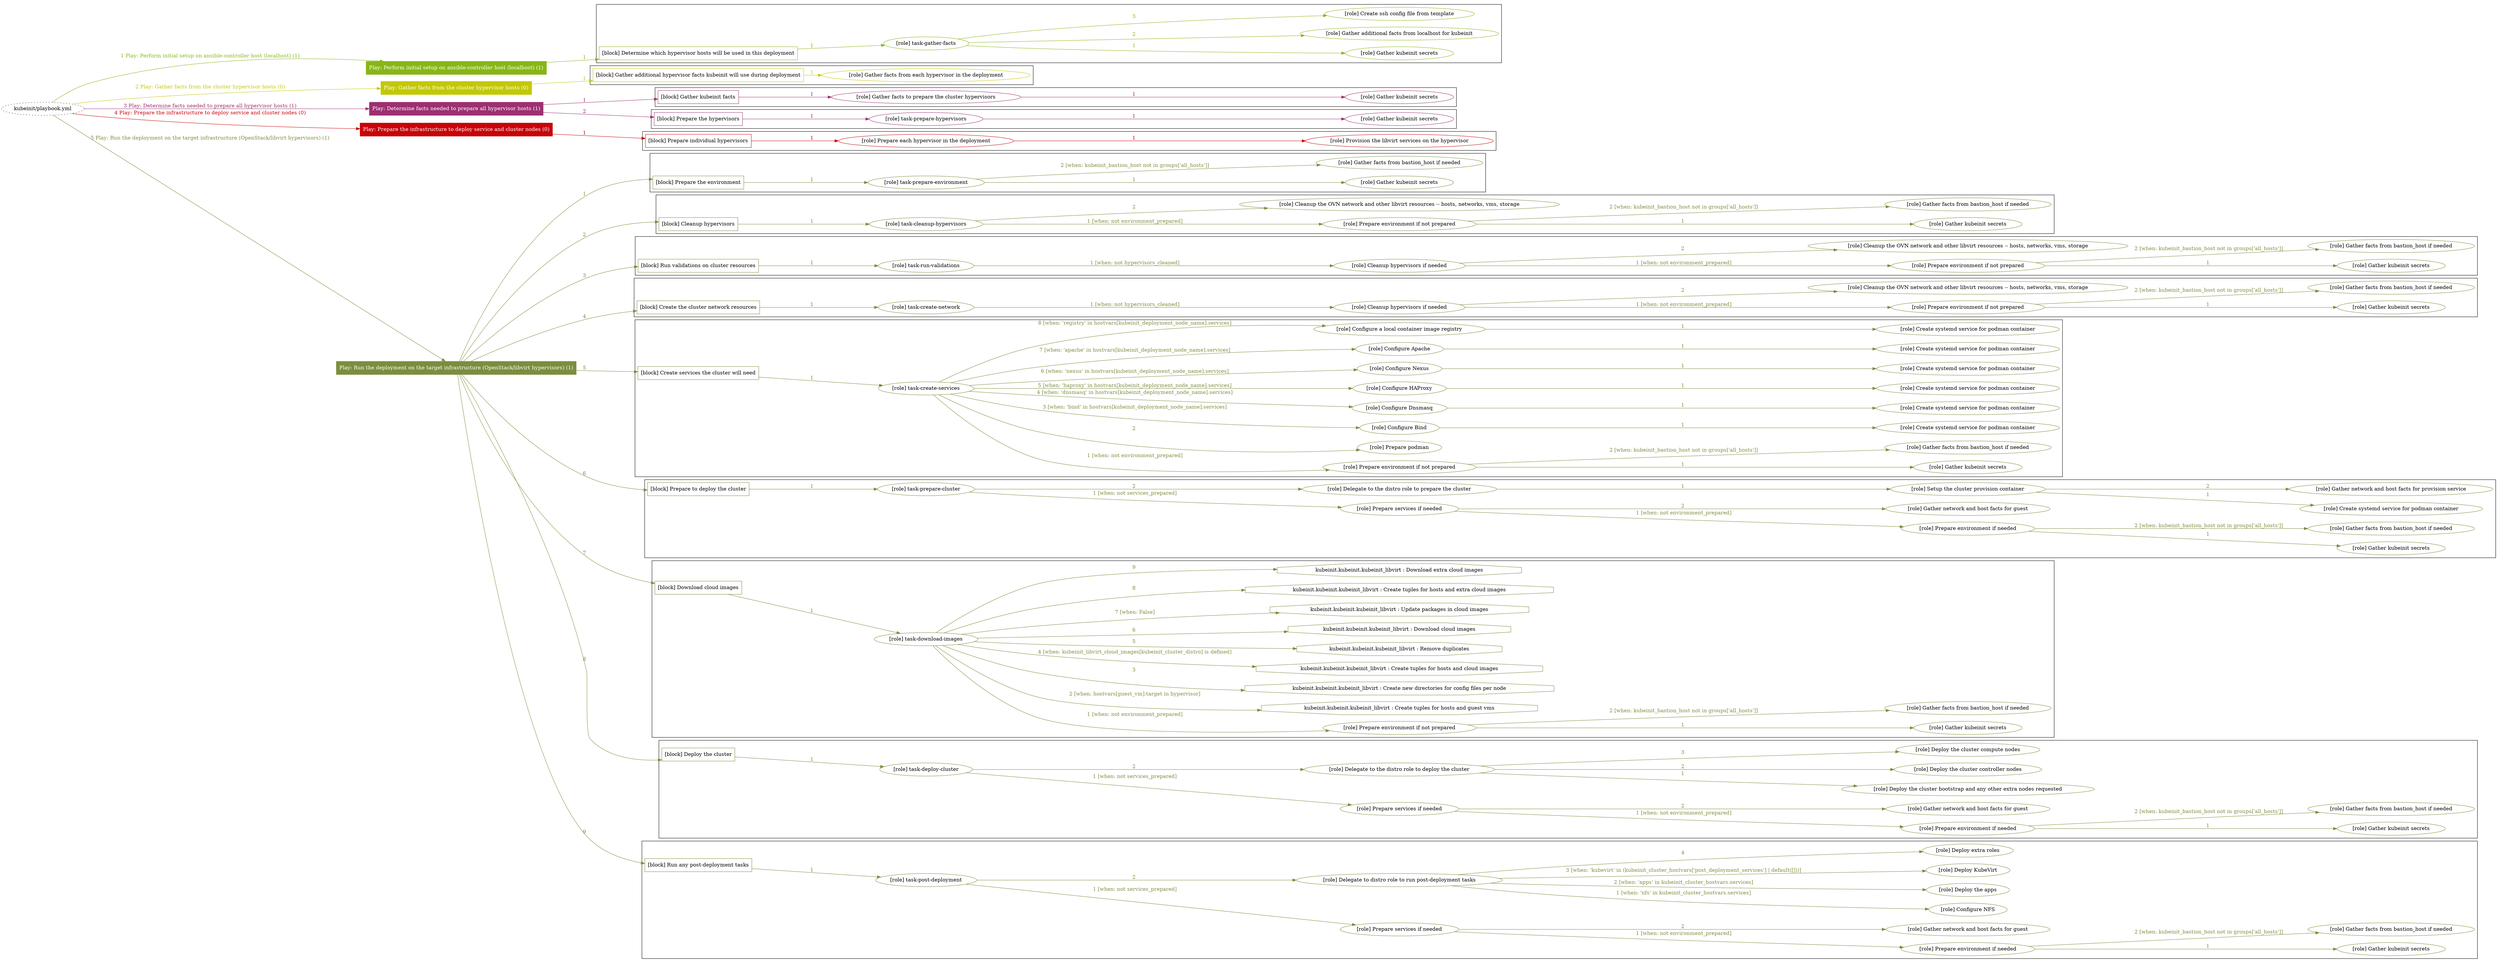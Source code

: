 digraph {
	graph [concentrate=true ordering=in rankdir=LR ratio=fill]
	edge [esep=5 sep=10]
	"kubeinit/playbook.yml" [URL="/home/runner/work/kubeinit/kubeinit/kubeinit/playbook.yml" id=playbook_1c810c2d style=dotted]
	"kubeinit/playbook.yml" -> play_ca65d0c4 [label="1 Play: Perform initial setup on ansible-controller host (localhost) (1)" color="#88b616" fontcolor="#88b616" id=edge_play_ca65d0c4 labeltooltip="1 Play: Perform initial setup on ansible-controller host (localhost) (1)" tooltip="1 Play: Perform initial setup on ansible-controller host (localhost) (1)"]
	subgraph "Play: Perform initial setup on ansible-controller host (localhost) (1)" {
		play_ca65d0c4 [label="Play: Perform initial setup on ansible-controller host (localhost) (1)" URL="/home/runner/work/kubeinit/kubeinit/kubeinit/playbook.yml" color="#88b616" fontcolor="#ffffff" id=play_ca65d0c4 shape=box style=filled tooltip=localhost]
		play_ca65d0c4 -> block_29de5dca [label=1 color="#88b616" fontcolor="#88b616" id=edge_block_29de5dca labeltooltip=1 tooltip=1]
		subgraph cluster_block_29de5dca {
			block_29de5dca [label="[block] Determine which hypervisor hosts will be used in this deployment" URL="/home/runner/work/kubeinit/kubeinit/kubeinit/playbook.yml" color="#88b616" id=block_29de5dca labeltooltip="Determine which hypervisor hosts will be used in this deployment" shape=box tooltip="Determine which hypervisor hosts will be used in this deployment"]
			block_29de5dca -> role_10632502 [label="1 " color="#88b616" fontcolor="#88b616" id=edge_role_10632502 labeltooltip="1 " tooltip="1 "]
			subgraph "task-gather-facts" {
				role_10632502 [label="[role] task-gather-facts" URL="/home/runner/work/kubeinit/kubeinit/kubeinit/playbook.yml" color="#88b616" id=role_10632502 tooltip="task-gather-facts"]
				role_10632502 -> role_bea4b426 [label="1 " color="#88b616" fontcolor="#88b616" id=edge_role_bea4b426 labeltooltip="1 " tooltip="1 "]
				subgraph "Gather kubeinit secrets" {
					role_bea4b426 [label="[role] Gather kubeinit secrets" URL="/home/runner/.ansible/collections/ansible_collections/kubeinit/kubeinit/roles/kubeinit_prepare/tasks/build_hypervisors_group.yml" color="#88b616" id=role_bea4b426 tooltip="Gather kubeinit secrets"]
				}
				role_10632502 -> role_cb8b25a5 [label="2 " color="#88b616" fontcolor="#88b616" id=edge_role_cb8b25a5 labeltooltip="2 " tooltip="2 "]
				subgraph "Gather additional facts from localhost for kubeinit" {
					role_cb8b25a5 [label="[role] Gather additional facts from localhost for kubeinit" URL="/home/runner/.ansible/collections/ansible_collections/kubeinit/kubeinit/roles/kubeinit_prepare/tasks/build_hypervisors_group.yml" color="#88b616" id=role_cb8b25a5 tooltip="Gather additional facts from localhost for kubeinit"]
				}
				role_10632502 -> role_b89792e7 [label="3 " color="#88b616" fontcolor="#88b616" id=edge_role_b89792e7 labeltooltip="3 " tooltip="3 "]
				subgraph "Create ssh config file from template" {
					role_b89792e7 [label="[role] Create ssh config file from template" URL="/home/runner/.ansible/collections/ansible_collections/kubeinit/kubeinit/roles/kubeinit_prepare/tasks/build_hypervisors_group.yml" color="#88b616" id=role_b89792e7 tooltip="Create ssh config file from template"]
				}
			}
		}
	}
	"kubeinit/playbook.yml" -> play_0c9aed8c [label="2 Play: Gather facts from the cluster hypervisor hosts (0)" color="#c3c804" fontcolor="#c3c804" id=edge_play_0c9aed8c labeltooltip="2 Play: Gather facts from the cluster hypervisor hosts (0)" tooltip="2 Play: Gather facts from the cluster hypervisor hosts (0)"]
	subgraph "Play: Gather facts from the cluster hypervisor hosts (0)" {
		play_0c9aed8c [label="Play: Gather facts from the cluster hypervisor hosts (0)" URL="/home/runner/work/kubeinit/kubeinit/kubeinit/playbook.yml" color="#c3c804" fontcolor="#ffffff" id=play_0c9aed8c shape=box style=filled tooltip="Play: Gather facts from the cluster hypervisor hosts (0)"]
		play_0c9aed8c -> block_7784f5a1 [label=1 color="#c3c804" fontcolor="#c3c804" id=edge_block_7784f5a1 labeltooltip=1 tooltip=1]
		subgraph cluster_block_7784f5a1 {
			block_7784f5a1 [label="[block] Gather additional hypervisor facts kubeinit will use during deployment" URL="/home/runner/work/kubeinit/kubeinit/kubeinit/playbook.yml" color="#c3c804" id=block_7784f5a1 labeltooltip="Gather additional hypervisor facts kubeinit will use during deployment" shape=box tooltip="Gather additional hypervisor facts kubeinit will use during deployment"]
			block_7784f5a1 -> role_91f370c2 [label="1 " color="#c3c804" fontcolor="#c3c804" id=edge_role_91f370c2 labeltooltip="1 " tooltip="1 "]
			subgraph "Gather facts from each hypervisor in the deployment" {
				role_91f370c2 [label="[role] Gather facts from each hypervisor in the deployment" URL="/home/runner/work/kubeinit/kubeinit/kubeinit/playbook.yml" color="#c3c804" id=role_91f370c2 tooltip="Gather facts from each hypervisor in the deployment"]
			}
		}
	}
	"kubeinit/playbook.yml" -> play_c15187ad [label="3 Play: Determine facts needed to prepare all hypervisor hosts (1)" color="#9d2f72" fontcolor="#9d2f72" id=edge_play_c15187ad labeltooltip="3 Play: Determine facts needed to prepare all hypervisor hosts (1)" tooltip="3 Play: Determine facts needed to prepare all hypervisor hosts (1)"]
	subgraph "Play: Determine facts needed to prepare all hypervisor hosts (1)" {
		play_c15187ad [label="Play: Determine facts needed to prepare all hypervisor hosts (1)" URL="/home/runner/work/kubeinit/kubeinit/kubeinit/playbook.yml" color="#9d2f72" fontcolor="#ffffff" id=play_c15187ad shape=box style=filled tooltip=localhost]
		play_c15187ad -> block_bf0ea827 [label=1 color="#9d2f72" fontcolor="#9d2f72" id=edge_block_bf0ea827 labeltooltip=1 tooltip=1]
		subgraph cluster_block_bf0ea827 {
			block_bf0ea827 [label="[block] Gather kubeinit facts" URL="/home/runner/work/kubeinit/kubeinit/kubeinit/playbook.yml" color="#9d2f72" id=block_bf0ea827 labeltooltip="Gather kubeinit facts" shape=box tooltip="Gather kubeinit facts"]
			block_bf0ea827 -> role_622657e5 [label="1 " color="#9d2f72" fontcolor="#9d2f72" id=edge_role_622657e5 labeltooltip="1 " tooltip="1 "]
			subgraph "Gather facts to prepare the cluster hypervisors" {
				role_622657e5 [label="[role] Gather facts to prepare the cluster hypervisors" URL="/home/runner/work/kubeinit/kubeinit/kubeinit/playbook.yml" color="#9d2f72" id=role_622657e5 tooltip="Gather facts to prepare the cluster hypervisors"]
				role_622657e5 -> role_76d89123 [label="1 " color="#9d2f72" fontcolor="#9d2f72" id=edge_role_76d89123 labeltooltip="1 " tooltip="1 "]
				subgraph "Gather kubeinit secrets" {
					role_76d89123 [label="[role] Gather kubeinit secrets" URL="/home/runner/.ansible/collections/ansible_collections/kubeinit/kubeinit/roles/kubeinit_prepare/tasks/gather_kubeinit_facts.yml" color="#9d2f72" id=role_76d89123 tooltip="Gather kubeinit secrets"]
				}
			}
		}
		play_c15187ad -> block_13177853 [label=2 color="#9d2f72" fontcolor="#9d2f72" id=edge_block_13177853 labeltooltip=2 tooltip=2]
		subgraph cluster_block_13177853 {
			block_13177853 [label="[block] Prepare the hypervisors" URL="/home/runner/work/kubeinit/kubeinit/kubeinit/playbook.yml" color="#9d2f72" id=block_13177853 labeltooltip="Prepare the hypervisors" shape=box tooltip="Prepare the hypervisors"]
			block_13177853 -> role_528c77e1 [label="1 " color="#9d2f72" fontcolor="#9d2f72" id=edge_role_528c77e1 labeltooltip="1 " tooltip="1 "]
			subgraph "task-prepare-hypervisors" {
				role_528c77e1 [label="[role] task-prepare-hypervisors" URL="/home/runner/work/kubeinit/kubeinit/kubeinit/playbook.yml" color="#9d2f72" id=role_528c77e1 tooltip="task-prepare-hypervisors"]
				role_528c77e1 -> role_20cd81d7 [label="1 " color="#9d2f72" fontcolor="#9d2f72" id=edge_role_20cd81d7 labeltooltip="1 " tooltip="1 "]
				subgraph "Gather kubeinit secrets" {
					role_20cd81d7 [label="[role] Gather kubeinit secrets" URL="/home/runner/.ansible/collections/ansible_collections/kubeinit/kubeinit/roles/kubeinit_prepare/tasks/gather_kubeinit_facts.yml" color="#9d2f72" id=role_20cd81d7 tooltip="Gather kubeinit secrets"]
				}
			}
		}
	}
	"kubeinit/playbook.yml" -> play_a7872cbe [label="4 Play: Prepare the infrastructure to deploy service and cluster nodes (0)" color="#c80408" fontcolor="#c80408" id=edge_play_a7872cbe labeltooltip="4 Play: Prepare the infrastructure to deploy service and cluster nodes (0)" tooltip="4 Play: Prepare the infrastructure to deploy service and cluster nodes (0)"]
	subgraph "Play: Prepare the infrastructure to deploy service and cluster nodes (0)" {
		play_a7872cbe [label="Play: Prepare the infrastructure to deploy service and cluster nodes (0)" URL="/home/runner/work/kubeinit/kubeinit/kubeinit/playbook.yml" color="#c80408" fontcolor="#ffffff" id=play_a7872cbe shape=box style=filled tooltip="Play: Prepare the infrastructure to deploy service and cluster nodes (0)"]
		play_a7872cbe -> block_5719ef8d [label=1 color="#c80408" fontcolor="#c80408" id=edge_block_5719ef8d labeltooltip=1 tooltip=1]
		subgraph cluster_block_5719ef8d {
			block_5719ef8d [label="[block] Prepare individual hypervisors" URL="/home/runner/work/kubeinit/kubeinit/kubeinit/playbook.yml" color="#c80408" id=block_5719ef8d labeltooltip="Prepare individual hypervisors" shape=box tooltip="Prepare individual hypervisors"]
			block_5719ef8d -> role_0126a87a [label="1 " color="#c80408" fontcolor="#c80408" id=edge_role_0126a87a labeltooltip="1 " tooltip="1 "]
			subgraph "Prepare each hypervisor in the deployment" {
				role_0126a87a [label="[role] Prepare each hypervisor in the deployment" URL="/home/runner/work/kubeinit/kubeinit/kubeinit/playbook.yml" color="#c80408" id=role_0126a87a tooltip="Prepare each hypervisor in the deployment"]
				role_0126a87a -> role_81b4c269 [label="1 " color="#c80408" fontcolor="#c80408" id=edge_role_81b4c269 labeltooltip="1 " tooltip="1 "]
				subgraph "Provision the libvirt services on the hypervisor" {
					role_81b4c269 [label="[role] Provision the libvirt services on the hypervisor" URL="/home/runner/.ansible/collections/ansible_collections/kubeinit/kubeinit/roles/kubeinit_prepare/tasks/prepare_hypervisor.yml" color="#c80408" id=role_81b4c269 tooltip="Provision the libvirt services on the hypervisor"]
				}
			}
		}
	}
	"kubeinit/playbook.yml" -> play_1ed14cba [label="5 Play: Run the deployment on the target infrastructure (OpenStack/libvirt hypervisors) (1)" color="#7b8e3e" fontcolor="#7b8e3e" id=edge_play_1ed14cba labeltooltip="5 Play: Run the deployment on the target infrastructure (OpenStack/libvirt hypervisors) (1)" tooltip="5 Play: Run the deployment on the target infrastructure (OpenStack/libvirt hypervisors) (1)"]
	subgraph "Play: Run the deployment on the target infrastructure (OpenStack/libvirt hypervisors) (1)" {
		play_1ed14cba [label="Play: Run the deployment on the target infrastructure (OpenStack/libvirt hypervisors) (1)" URL="/home/runner/work/kubeinit/kubeinit/kubeinit/playbook.yml" color="#7b8e3e" fontcolor="#ffffff" id=play_1ed14cba shape=box style=filled tooltip=localhost]
		play_1ed14cba -> block_fcebad50 [label=1 color="#7b8e3e" fontcolor="#7b8e3e" id=edge_block_fcebad50 labeltooltip=1 tooltip=1]
		subgraph cluster_block_fcebad50 {
			block_fcebad50 [label="[block] Prepare the environment" URL="/home/runner/work/kubeinit/kubeinit/kubeinit/playbook.yml" color="#7b8e3e" id=block_fcebad50 labeltooltip="Prepare the environment" shape=box tooltip="Prepare the environment"]
			block_fcebad50 -> role_e5109894 [label="1 " color="#7b8e3e" fontcolor="#7b8e3e" id=edge_role_e5109894 labeltooltip="1 " tooltip="1 "]
			subgraph "task-prepare-environment" {
				role_e5109894 [label="[role] task-prepare-environment" URL="/home/runner/work/kubeinit/kubeinit/kubeinit/playbook.yml" color="#7b8e3e" id=role_e5109894 tooltip="task-prepare-environment"]
				role_e5109894 -> role_4c409e69 [label="1 " color="#7b8e3e" fontcolor="#7b8e3e" id=edge_role_4c409e69 labeltooltip="1 " tooltip="1 "]
				subgraph "Gather kubeinit secrets" {
					role_4c409e69 [label="[role] Gather kubeinit secrets" URL="/home/runner/.ansible/collections/ansible_collections/kubeinit/kubeinit/roles/kubeinit_prepare/tasks/gather_kubeinit_facts.yml" color="#7b8e3e" id=role_4c409e69 tooltip="Gather kubeinit secrets"]
				}
				role_e5109894 -> role_43954d0d [label="2 [when: kubeinit_bastion_host not in groups['all_hosts']]" color="#7b8e3e" fontcolor="#7b8e3e" id=edge_role_43954d0d labeltooltip="2 [when: kubeinit_bastion_host not in groups['all_hosts']]" tooltip="2 [when: kubeinit_bastion_host not in groups['all_hosts']]"]
				subgraph "Gather facts from bastion_host if needed" {
					role_43954d0d [label="[role] Gather facts from bastion_host if needed" URL="/home/runner/.ansible/collections/ansible_collections/kubeinit/kubeinit/roles/kubeinit_prepare/tasks/main.yml" color="#7b8e3e" id=role_43954d0d tooltip="Gather facts from bastion_host if needed"]
				}
			}
		}
		play_1ed14cba -> block_42d37a3c [label=2 color="#7b8e3e" fontcolor="#7b8e3e" id=edge_block_42d37a3c labeltooltip=2 tooltip=2]
		subgraph cluster_block_42d37a3c {
			block_42d37a3c [label="[block] Cleanup hypervisors" URL="/home/runner/work/kubeinit/kubeinit/kubeinit/playbook.yml" color="#7b8e3e" id=block_42d37a3c labeltooltip="Cleanup hypervisors" shape=box tooltip="Cleanup hypervisors"]
			block_42d37a3c -> role_edb3df5e [label="1 " color="#7b8e3e" fontcolor="#7b8e3e" id=edge_role_edb3df5e labeltooltip="1 " tooltip="1 "]
			subgraph "task-cleanup-hypervisors" {
				role_edb3df5e [label="[role] task-cleanup-hypervisors" URL="/home/runner/work/kubeinit/kubeinit/kubeinit/playbook.yml" color="#7b8e3e" id=role_edb3df5e tooltip="task-cleanup-hypervisors"]
				role_edb3df5e -> role_23c9b9b7 [label="1 [when: not environment_prepared]" color="#7b8e3e" fontcolor="#7b8e3e" id=edge_role_23c9b9b7 labeltooltip="1 [when: not environment_prepared]" tooltip="1 [when: not environment_prepared]"]
				subgraph "Prepare environment if not prepared" {
					role_23c9b9b7 [label="[role] Prepare environment if not prepared" URL="/home/runner/.ansible/collections/ansible_collections/kubeinit/kubeinit/roles/kubeinit_libvirt/tasks/cleanup_hypervisors.yml" color="#7b8e3e" id=role_23c9b9b7 tooltip="Prepare environment if not prepared"]
					role_23c9b9b7 -> role_1e7c9917 [label="1 " color="#7b8e3e" fontcolor="#7b8e3e" id=edge_role_1e7c9917 labeltooltip="1 " tooltip="1 "]
					subgraph "Gather kubeinit secrets" {
						role_1e7c9917 [label="[role] Gather kubeinit secrets" URL="/home/runner/.ansible/collections/ansible_collections/kubeinit/kubeinit/roles/kubeinit_prepare/tasks/gather_kubeinit_facts.yml" color="#7b8e3e" id=role_1e7c9917 tooltip="Gather kubeinit secrets"]
					}
					role_23c9b9b7 -> role_ebe3644d [label="2 [when: kubeinit_bastion_host not in groups['all_hosts']]" color="#7b8e3e" fontcolor="#7b8e3e" id=edge_role_ebe3644d labeltooltip="2 [when: kubeinit_bastion_host not in groups['all_hosts']]" tooltip="2 [when: kubeinit_bastion_host not in groups['all_hosts']]"]
					subgraph "Gather facts from bastion_host if needed" {
						role_ebe3644d [label="[role] Gather facts from bastion_host if needed" URL="/home/runner/.ansible/collections/ansible_collections/kubeinit/kubeinit/roles/kubeinit_prepare/tasks/main.yml" color="#7b8e3e" id=role_ebe3644d tooltip="Gather facts from bastion_host if needed"]
					}
				}
				role_edb3df5e -> role_7990fa08 [label="2 " color="#7b8e3e" fontcolor="#7b8e3e" id=edge_role_7990fa08 labeltooltip="2 " tooltip="2 "]
				subgraph "Cleanup the OVN network and other libvirt resources -- hosts, networks, vms, storage" {
					role_7990fa08 [label="[role] Cleanup the OVN network and other libvirt resources -- hosts, networks, vms, storage" URL="/home/runner/.ansible/collections/ansible_collections/kubeinit/kubeinit/roles/kubeinit_libvirt/tasks/cleanup_hypervisors.yml" color="#7b8e3e" id=role_7990fa08 tooltip="Cleanup the OVN network and other libvirt resources -- hosts, networks, vms, storage"]
				}
			}
		}
		play_1ed14cba -> block_487e6a8a [label=3 color="#7b8e3e" fontcolor="#7b8e3e" id=edge_block_487e6a8a labeltooltip=3 tooltip=3]
		subgraph cluster_block_487e6a8a {
			block_487e6a8a [label="[block] Run validations on cluster resources" URL="/home/runner/work/kubeinit/kubeinit/kubeinit/playbook.yml" color="#7b8e3e" id=block_487e6a8a labeltooltip="Run validations on cluster resources" shape=box tooltip="Run validations on cluster resources"]
			block_487e6a8a -> role_01f2fe6f [label="1 " color="#7b8e3e" fontcolor="#7b8e3e" id=edge_role_01f2fe6f labeltooltip="1 " tooltip="1 "]
			subgraph "task-run-validations" {
				role_01f2fe6f [label="[role] task-run-validations" URL="/home/runner/work/kubeinit/kubeinit/kubeinit/playbook.yml" color="#7b8e3e" id=role_01f2fe6f tooltip="task-run-validations"]
				role_01f2fe6f -> role_89d6ff5b [label="1 [when: not hypervisors_cleaned]" color="#7b8e3e" fontcolor="#7b8e3e" id=edge_role_89d6ff5b labeltooltip="1 [when: not hypervisors_cleaned]" tooltip="1 [when: not hypervisors_cleaned]"]
				subgraph "Cleanup hypervisors if needed" {
					role_89d6ff5b [label="[role] Cleanup hypervisors if needed" URL="/home/runner/.ansible/collections/ansible_collections/kubeinit/kubeinit/roles/kubeinit_validations/tasks/main.yml" color="#7b8e3e" id=role_89d6ff5b tooltip="Cleanup hypervisors if needed"]
					role_89d6ff5b -> role_0f7ec499 [label="1 [when: not environment_prepared]" color="#7b8e3e" fontcolor="#7b8e3e" id=edge_role_0f7ec499 labeltooltip="1 [when: not environment_prepared]" tooltip="1 [when: not environment_prepared]"]
					subgraph "Prepare environment if not prepared" {
						role_0f7ec499 [label="[role] Prepare environment if not prepared" URL="/home/runner/.ansible/collections/ansible_collections/kubeinit/kubeinit/roles/kubeinit_libvirt/tasks/cleanup_hypervisors.yml" color="#7b8e3e" id=role_0f7ec499 tooltip="Prepare environment if not prepared"]
						role_0f7ec499 -> role_238329a2 [label="1 " color="#7b8e3e" fontcolor="#7b8e3e" id=edge_role_238329a2 labeltooltip="1 " tooltip="1 "]
						subgraph "Gather kubeinit secrets" {
							role_238329a2 [label="[role] Gather kubeinit secrets" URL="/home/runner/.ansible/collections/ansible_collections/kubeinit/kubeinit/roles/kubeinit_prepare/tasks/gather_kubeinit_facts.yml" color="#7b8e3e" id=role_238329a2 tooltip="Gather kubeinit secrets"]
						}
						role_0f7ec499 -> role_105fbf88 [label="2 [when: kubeinit_bastion_host not in groups['all_hosts']]" color="#7b8e3e" fontcolor="#7b8e3e" id=edge_role_105fbf88 labeltooltip="2 [when: kubeinit_bastion_host not in groups['all_hosts']]" tooltip="2 [when: kubeinit_bastion_host not in groups['all_hosts']]"]
						subgraph "Gather facts from bastion_host if needed" {
							role_105fbf88 [label="[role] Gather facts from bastion_host if needed" URL="/home/runner/.ansible/collections/ansible_collections/kubeinit/kubeinit/roles/kubeinit_prepare/tasks/main.yml" color="#7b8e3e" id=role_105fbf88 tooltip="Gather facts from bastion_host if needed"]
						}
					}
					role_89d6ff5b -> role_75b08907 [label="2 " color="#7b8e3e" fontcolor="#7b8e3e" id=edge_role_75b08907 labeltooltip="2 " tooltip="2 "]
					subgraph "Cleanup the OVN network and other libvirt resources -- hosts, networks, vms, storage" {
						role_75b08907 [label="[role] Cleanup the OVN network and other libvirt resources -- hosts, networks, vms, storage" URL="/home/runner/.ansible/collections/ansible_collections/kubeinit/kubeinit/roles/kubeinit_libvirt/tasks/cleanup_hypervisors.yml" color="#7b8e3e" id=role_75b08907 tooltip="Cleanup the OVN network and other libvirt resources -- hosts, networks, vms, storage"]
					}
				}
			}
		}
		play_1ed14cba -> block_958a76a7 [label=4 color="#7b8e3e" fontcolor="#7b8e3e" id=edge_block_958a76a7 labeltooltip=4 tooltip=4]
		subgraph cluster_block_958a76a7 {
			block_958a76a7 [label="[block] Create the cluster network resources" URL="/home/runner/work/kubeinit/kubeinit/kubeinit/playbook.yml" color="#7b8e3e" id=block_958a76a7 labeltooltip="Create the cluster network resources" shape=box tooltip="Create the cluster network resources"]
			block_958a76a7 -> role_e8d1e4c9 [label="1 " color="#7b8e3e" fontcolor="#7b8e3e" id=edge_role_e8d1e4c9 labeltooltip="1 " tooltip="1 "]
			subgraph "task-create-network" {
				role_e8d1e4c9 [label="[role] task-create-network" URL="/home/runner/work/kubeinit/kubeinit/kubeinit/playbook.yml" color="#7b8e3e" id=role_e8d1e4c9 tooltip="task-create-network"]
				role_e8d1e4c9 -> role_a3063a6d [label="1 [when: not hypervisors_cleaned]" color="#7b8e3e" fontcolor="#7b8e3e" id=edge_role_a3063a6d labeltooltip="1 [when: not hypervisors_cleaned]" tooltip="1 [when: not hypervisors_cleaned]"]
				subgraph "Cleanup hypervisors if needed" {
					role_a3063a6d [label="[role] Cleanup hypervisors if needed" URL="/home/runner/.ansible/collections/ansible_collections/kubeinit/kubeinit/roles/kubeinit_libvirt/tasks/create_network.yml" color="#7b8e3e" id=role_a3063a6d tooltip="Cleanup hypervisors if needed"]
					role_a3063a6d -> role_24017b04 [label="1 [when: not environment_prepared]" color="#7b8e3e" fontcolor="#7b8e3e" id=edge_role_24017b04 labeltooltip="1 [when: not environment_prepared]" tooltip="1 [when: not environment_prepared]"]
					subgraph "Prepare environment if not prepared" {
						role_24017b04 [label="[role] Prepare environment if not prepared" URL="/home/runner/.ansible/collections/ansible_collections/kubeinit/kubeinit/roles/kubeinit_libvirt/tasks/cleanup_hypervisors.yml" color="#7b8e3e" id=role_24017b04 tooltip="Prepare environment if not prepared"]
						role_24017b04 -> role_85d2a96e [label="1 " color="#7b8e3e" fontcolor="#7b8e3e" id=edge_role_85d2a96e labeltooltip="1 " tooltip="1 "]
						subgraph "Gather kubeinit secrets" {
							role_85d2a96e [label="[role] Gather kubeinit secrets" URL="/home/runner/.ansible/collections/ansible_collections/kubeinit/kubeinit/roles/kubeinit_prepare/tasks/gather_kubeinit_facts.yml" color="#7b8e3e" id=role_85d2a96e tooltip="Gather kubeinit secrets"]
						}
						role_24017b04 -> role_809144e8 [label="2 [when: kubeinit_bastion_host not in groups['all_hosts']]" color="#7b8e3e" fontcolor="#7b8e3e" id=edge_role_809144e8 labeltooltip="2 [when: kubeinit_bastion_host not in groups['all_hosts']]" tooltip="2 [when: kubeinit_bastion_host not in groups['all_hosts']]"]
						subgraph "Gather facts from bastion_host if needed" {
							role_809144e8 [label="[role] Gather facts from bastion_host if needed" URL="/home/runner/.ansible/collections/ansible_collections/kubeinit/kubeinit/roles/kubeinit_prepare/tasks/main.yml" color="#7b8e3e" id=role_809144e8 tooltip="Gather facts from bastion_host if needed"]
						}
					}
					role_a3063a6d -> role_ef1d0711 [label="2 " color="#7b8e3e" fontcolor="#7b8e3e" id=edge_role_ef1d0711 labeltooltip="2 " tooltip="2 "]
					subgraph "Cleanup the OVN network and other libvirt resources -- hosts, networks, vms, storage" {
						role_ef1d0711 [label="[role] Cleanup the OVN network and other libvirt resources -- hosts, networks, vms, storage" URL="/home/runner/.ansible/collections/ansible_collections/kubeinit/kubeinit/roles/kubeinit_libvirt/tasks/cleanup_hypervisors.yml" color="#7b8e3e" id=role_ef1d0711 tooltip="Cleanup the OVN network and other libvirt resources -- hosts, networks, vms, storage"]
					}
				}
			}
		}
		play_1ed14cba -> block_faa8f34d [label=5 color="#7b8e3e" fontcolor="#7b8e3e" id=edge_block_faa8f34d labeltooltip=5 tooltip=5]
		subgraph cluster_block_faa8f34d {
			block_faa8f34d [label="[block] Create services the cluster will need" URL="/home/runner/work/kubeinit/kubeinit/kubeinit/playbook.yml" color="#7b8e3e" id=block_faa8f34d labeltooltip="Create services the cluster will need" shape=box tooltip="Create services the cluster will need"]
			block_faa8f34d -> role_b1e41783 [label="1 " color="#7b8e3e" fontcolor="#7b8e3e" id=edge_role_b1e41783 labeltooltip="1 " tooltip="1 "]
			subgraph "task-create-services" {
				role_b1e41783 [label="[role] task-create-services" URL="/home/runner/work/kubeinit/kubeinit/kubeinit/playbook.yml" color="#7b8e3e" id=role_b1e41783 tooltip="task-create-services"]
				role_b1e41783 -> role_395666a8 [label="1 [when: not environment_prepared]" color="#7b8e3e" fontcolor="#7b8e3e" id=edge_role_395666a8 labeltooltip="1 [when: not environment_prepared]" tooltip="1 [when: not environment_prepared]"]
				subgraph "Prepare environment if not prepared" {
					role_395666a8 [label="[role] Prepare environment if not prepared" URL="/home/runner/.ansible/collections/ansible_collections/kubeinit/kubeinit/roles/kubeinit_services/tasks/main.yml" color="#7b8e3e" id=role_395666a8 tooltip="Prepare environment if not prepared"]
					role_395666a8 -> role_a7ee46fd [label="1 " color="#7b8e3e" fontcolor="#7b8e3e" id=edge_role_a7ee46fd labeltooltip="1 " tooltip="1 "]
					subgraph "Gather kubeinit secrets" {
						role_a7ee46fd [label="[role] Gather kubeinit secrets" URL="/home/runner/.ansible/collections/ansible_collections/kubeinit/kubeinit/roles/kubeinit_prepare/tasks/gather_kubeinit_facts.yml" color="#7b8e3e" id=role_a7ee46fd tooltip="Gather kubeinit secrets"]
					}
					role_395666a8 -> role_ffa9cf14 [label="2 [when: kubeinit_bastion_host not in groups['all_hosts']]" color="#7b8e3e" fontcolor="#7b8e3e" id=edge_role_ffa9cf14 labeltooltip="2 [when: kubeinit_bastion_host not in groups['all_hosts']]" tooltip="2 [when: kubeinit_bastion_host not in groups['all_hosts']]"]
					subgraph "Gather facts from bastion_host if needed" {
						role_ffa9cf14 [label="[role] Gather facts from bastion_host if needed" URL="/home/runner/.ansible/collections/ansible_collections/kubeinit/kubeinit/roles/kubeinit_prepare/tasks/main.yml" color="#7b8e3e" id=role_ffa9cf14 tooltip="Gather facts from bastion_host if needed"]
					}
				}
				role_b1e41783 -> role_cf84e144 [label="2 " color="#7b8e3e" fontcolor="#7b8e3e" id=edge_role_cf84e144 labeltooltip="2 " tooltip="2 "]
				subgraph "Prepare podman" {
					role_cf84e144 [label="[role] Prepare podman" URL="/home/runner/.ansible/collections/ansible_collections/kubeinit/kubeinit/roles/kubeinit_services/tasks/00_create_service_pod.yml" color="#7b8e3e" id=role_cf84e144 tooltip="Prepare podman"]
				}
				role_b1e41783 -> role_40188826 [label="3 [when: 'bind' in hostvars[kubeinit_deployment_node_name].services]" color="#7b8e3e" fontcolor="#7b8e3e" id=edge_role_40188826 labeltooltip="3 [when: 'bind' in hostvars[kubeinit_deployment_node_name].services]" tooltip="3 [when: 'bind' in hostvars[kubeinit_deployment_node_name].services]"]
				subgraph "Configure Bind" {
					role_40188826 [label="[role] Configure Bind" URL="/home/runner/.ansible/collections/ansible_collections/kubeinit/kubeinit/roles/kubeinit_services/tasks/start_services_containers.yml" color="#7b8e3e" id=role_40188826 tooltip="Configure Bind"]
					role_40188826 -> role_e1cee55f [label="1 " color="#7b8e3e" fontcolor="#7b8e3e" id=edge_role_e1cee55f labeltooltip="1 " tooltip="1 "]
					subgraph "Create systemd service for podman container" {
						role_e1cee55f [label="[role] Create systemd service for podman container" URL="/home/runner/.ansible/collections/ansible_collections/kubeinit/kubeinit/roles/kubeinit_bind/tasks/main.yml" color="#7b8e3e" id=role_e1cee55f tooltip="Create systemd service for podman container"]
					}
				}
				role_b1e41783 -> role_7a543794 [label="4 [when: 'dnsmasq' in hostvars[kubeinit_deployment_node_name].services]" color="#7b8e3e" fontcolor="#7b8e3e" id=edge_role_7a543794 labeltooltip="4 [when: 'dnsmasq' in hostvars[kubeinit_deployment_node_name].services]" tooltip="4 [when: 'dnsmasq' in hostvars[kubeinit_deployment_node_name].services]"]
				subgraph "Configure Dnsmasq" {
					role_7a543794 [label="[role] Configure Dnsmasq" URL="/home/runner/.ansible/collections/ansible_collections/kubeinit/kubeinit/roles/kubeinit_services/tasks/start_services_containers.yml" color="#7b8e3e" id=role_7a543794 tooltip="Configure Dnsmasq"]
					role_7a543794 -> role_b3ce32b9 [label="1 " color="#7b8e3e" fontcolor="#7b8e3e" id=edge_role_b3ce32b9 labeltooltip="1 " tooltip="1 "]
					subgraph "Create systemd service for podman container" {
						role_b3ce32b9 [label="[role] Create systemd service for podman container" URL="/home/runner/.ansible/collections/ansible_collections/kubeinit/kubeinit/roles/kubeinit_dnsmasq/tasks/main.yml" color="#7b8e3e" id=role_b3ce32b9 tooltip="Create systemd service for podman container"]
					}
				}
				role_b1e41783 -> role_f97ea7b7 [label="5 [when: 'haproxy' in hostvars[kubeinit_deployment_node_name].services]" color="#7b8e3e" fontcolor="#7b8e3e" id=edge_role_f97ea7b7 labeltooltip="5 [when: 'haproxy' in hostvars[kubeinit_deployment_node_name].services]" tooltip="5 [when: 'haproxy' in hostvars[kubeinit_deployment_node_name].services]"]
				subgraph "Configure HAProxy" {
					role_f97ea7b7 [label="[role] Configure HAProxy" URL="/home/runner/.ansible/collections/ansible_collections/kubeinit/kubeinit/roles/kubeinit_services/tasks/start_services_containers.yml" color="#7b8e3e" id=role_f97ea7b7 tooltip="Configure HAProxy"]
					role_f97ea7b7 -> role_5b45b776 [label="1 " color="#7b8e3e" fontcolor="#7b8e3e" id=edge_role_5b45b776 labeltooltip="1 " tooltip="1 "]
					subgraph "Create systemd service for podman container" {
						role_5b45b776 [label="[role] Create systemd service for podman container" URL="/home/runner/.ansible/collections/ansible_collections/kubeinit/kubeinit/roles/kubeinit_haproxy/tasks/main.yml" color="#7b8e3e" id=role_5b45b776 tooltip="Create systemd service for podman container"]
					}
				}
				role_b1e41783 -> role_34a685d8 [label="6 [when: 'nexus' in hostvars[kubeinit_deployment_node_name].services]" color="#7b8e3e" fontcolor="#7b8e3e" id=edge_role_34a685d8 labeltooltip="6 [when: 'nexus' in hostvars[kubeinit_deployment_node_name].services]" tooltip="6 [when: 'nexus' in hostvars[kubeinit_deployment_node_name].services]"]
				subgraph "Configure Nexus" {
					role_34a685d8 [label="[role] Configure Nexus" URL="/home/runner/.ansible/collections/ansible_collections/kubeinit/kubeinit/roles/kubeinit_services/tasks/start_services_containers.yml" color="#7b8e3e" id=role_34a685d8 tooltip="Configure Nexus"]
					role_34a685d8 -> role_4c327e56 [label="1 " color="#7b8e3e" fontcolor="#7b8e3e" id=edge_role_4c327e56 labeltooltip="1 " tooltip="1 "]
					subgraph "Create systemd service for podman container" {
						role_4c327e56 [label="[role] Create systemd service for podman container" URL="/home/runner/.ansible/collections/ansible_collections/kubeinit/kubeinit/roles/kubeinit_nexus/tasks/main.yml" color="#7b8e3e" id=role_4c327e56 tooltip="Create systemd service for podman container"]
					}
				}
				role_b1e41783 -> role_33362458 [label="7 [when: 'apache' in hostvars[kubeinit_deployment_node_name].services]" color="#7b8e3e" fontcolor="#7b8e3e" id=edge_role_33362458 labeltooltip="7 [when: 'apache' in hostvars[kubeinit_deployment_node_name].services]" tooltip="7 [when: 'apache' in hostvars[kubeinit_deployment_node_name].services]"]
				subgraph "Configure Apache" {
					role_33362458 [label="[role] Configure Apache" URL="/home/runner/.ansible/collections/ansible_collections/kubeinit/kubeinit/roles/kubeinit_services/tasks/start_services_containers.yml" color="#7b8e3e" id=role_33362458 tooltip="Configure Apache"]
					role_33362458 -> role_19e7caad [label="1 " color="#7b8e3e" fontcolor="#7b8e3e" id=edge_role_19e7caad labeltooltip="1 " tooltip="1 "]
					subgraph "Create systemd service for podman container" {
						role_19e7caad [label="[role] Create systemd service for podman container" URL="/home/runner/.ansible/collections/ansible_collections/kubeinit/kubeinit/roles/kubeinit_apache/tasks/main.yml" color="#7b8e3e" id=role_19e7caad tooltip="Create systemd service for podman container"]
					}
				}
				role_b1e41783 -> role_1331c753 [label="8 [when: 'registry' in hostvars[kubeinit_deployment_node_name].services]" color="#7b8e3e" fontcolor="#7b8e3e" id=edge_role_1331c753 labeltooltip="8 [when: 'registry' in hostvars[kubeinit_deployment_node_name].services]" tooltip="8 [when: 'registry' in hostvars[kubeinit_deployment_node_name].services]"]
				subgraph "Configure a local container image registry" {
					role_1331c753 [label="[role] Configure a local container image registry" URL="/home/runner/.ansible/collections/ansible_collections/kubeinit/kubeinit/roles/kubeinit_services/tasks/start_services_containers.yml" color="#7b8e3e" id=role_1331c753 tooltip="Configure a local container image registry"]
					role_1331c753 -> role_3a57b6ec [label="1 " color="#7b8e3e" fontcolor="#7b8e3e" id=edge_role_3a57b6ec labeltooltip="1 " tooltip="1 "]
					subgraph "Create systemd service for podman container" {
						role_3a57b6ec [label="[role] Create systemd service for podman container" URL="/home/runner/.ansible/collections/ansible_collections/kubeinit/kubeinit/roles/kubeinit_registry/tasks/main.yml" color="#7b8e3e" id=role_3a57b6ec tooltip="Create systemd service for podman container"]
					}
				}
			}
		}
		play_1ed14cba -> block_110b1673 [label=6 color="#7b8e3e" fontcolor="#7b8e3e" id=edge_block_110b1673 labeltooltip=6 tooltip=6]
		subgraph cluster_block_110b1673 {
			block_110b1673 [label="[block] Prepare to deploy the cluster" URL="/home/runner/work/kubeinit/kubeinit/kubeinit/playbook.yml" color="#7b8e3e" id=block_110b1673 labeltooltip="Prepare to deploy the cluster" shape=box tooltip="Prepare to deploy the cluster"]
			block_110b1673 -> role_27f610c0 [label="1 " color="#7b8e3e" fontcolor="#7b8e3e" id=edge_role_27f610c0 labeltooltip="1 " tooltip="1 "]
			subgraph "task-prepare-cluster" {
				role_27f610c0 [label="[role] task-prepare-cluster" URL="/home/runner/work/kubeinit/kubeinit/kubeinit/playbook.yml" color="#7b8e3e" id=role_27f610c0 tooltip="task-prepare-cluster"]
				role_27f610c0 -> role_350de127 [label="1 [when: not services_prepared]" color="#7b8e3e" fontcolor="#7b8e3e" id=edge_role_350de127 labeltooltip="1 [when: not services_prepared]" tooltip="1 [when: not services_prepared]"]
				subgraph "Prepare services if needed" {
					role_350de127 [label="[role] Prepare services if needed" URL="/home/runner/.ansible/collections/ansible_collections/kubeinit/kubeinit/roles/kubeinit_prepare/tasks/prepare_cluster.yml" color="#7b8e3e" id=role_350de127 tooltip="Prepare services if needed"]
					role_350de127 -> role_691a301c [label="1 [when: not environment_prepared]" color="#7b8e3e" fontcolor="#7b8e3e" id=edge_role_691a301c labeltooltip="1 [when: not environment_prepared]" tooltip="1 [when: not environment_prepared]"]
					subgraph "Prepare environment if needed" {
						role_691a301c [label="[role] Prepare environment if needed" URL="/home/runner/.ansible/collections/ansible_collections/kubeinit/kubeinit/roles/kubeinit_services/tasks/prepare_services.yml" color="#7b8e3e" id=role_691a301c tooltip="Prepare environment if needed"]
						role_691a301c -> role_cdfb0e26 [label="1 " color="#7b8e3e" fontcolor="#7b8e3e" id=edge_role_cdfb0e26 labeltooltip="1 " tooltip="1 "]
						subgraph "Gather kubeinit secrets" {
							role_cdfb0e26 [label="[role] Gather kubeinit secrets" URL="/home/runner/.ansible/collections/ansible_collections/kubeinit/kubeinit/roles/kubeinit_prepare/tasks/gather_kubeinit_facts.yml" color="#7b8e3e" id=role_cdfb0e26 tooltip="Gather kubeinit secrets"]
						}
						role_691a301c -> role_81710486 [label="2 [when: kubeinit_bastion_host not in groups['all_hosts']]" color="#7b8e3e" fontcolor="#7b8e3e" id=edge_role_81710486 labeltooltip="2 [when: kubeinit_bastion_host not in groups['all_hosts']]" tooltip="2 [when: kubeinit_bastion_host not in groups['all_hosts']]"]
						subgraph "Gather facts from bastion_host if needed" {
							role_81710486 [label="[role] Gather facts from bastion_host if needed" URL="/home/runner/.ansible/collections/ansible_collections/kubeinit/kubeinit/roles/kubeinit_prepare/tasks/main.yml" color="#7b8e3e" id=role_81710486 tooltip="Gather facts from bastion_host if needed"]
						}
					}
					role_350de127 -> role_b19b5028 [label="2 " color="#7b8e3e" fontcolor="#7b8e3e" id=edge_role_b19b5028 labeltooltip="2 " tooltip="2 "]
					subgraph "Gather network and host facts for guest" {
						role_b19b5028 [label="[role] Gather network and host facts for guest" URL="/home/runner/.ansible/collections/ansible_collections/kubeinit/kubeinit/roles/kubeinit_services/tasks/prepare_services.yml" color="#7b8e3e" id=role_b19b5028 tooltip="Gather network and host facts for guest"]
					}
				}
				role_27f610c0 -> role_ee5bd3e0 [label="2 " color="#7b8e3e" fontcolor="#7b8e3e" id=edge_role_ee5bd3e0 labeltooltip="2 " tooltip="2 "]
				subgraph "Delegate to the distro role to prepare the cluster" {
					role_ee5bd3e0 [label="[role] Delegate to the distro role to prepare the cluster" URL="/home/runner/.ansible/collections/ansible_collections/kubeinit/kubeinit/roles/kubeinit_prepare/tasks/prepare_cluster.yml" color="#7b8e3e" id=role_ee5bd3e0 tooltip="Delegate to the distro role to prepare the cluster"]
					role_ee5bd3e0 -> role_7d6f9814 [label="1 " color="#7b8e3e" fontcolor="#7b8e3e" id=edge_role_7d6f9814 labeltooltip="1 " tooltip="1 "]
					subgraph "Setup the cluster provision container" {
						role_7d6f9814 [label="[role] Setup the cluster provision container" URL="/home/runner/.ansible/collections/ansible_collections/kubeinit/kubeinit/roles/kubeinit_openshift/tasks/prepare_cluster.yml" color="#7b8e3e" id=role_7d6f9814 tooltip="Setup the cluster provision container"]
						role_7d6f9814 -> role_ba2fcf11 [label="1 " color="#7b8e3e" fontcolor="#7b8e3e" id=edge_role_ba2fcf11 labeltooltip="1 " tooltip="1 "]
						subgraph "Create systemd service for podman container" {
							role_ba2fcf11 [label="[role] Create systemd service for podman container" URL="/home/runner/.ansible/collections/ansible_collections/kubeinit/kubeinit/roles/kubeinit_services/tasks/create_provision_container.yml" color="#7b8e3e" id=role_ba2fcf11 tooltip="Create systemd service for podman container"]
						}
						role_7d6f9814 -> role_6de98dae [label="2 " color="#7b8e3e" fontcolor="#7b8e3e" id=edge_role_6de98dae labeltooltip="2 " tooltip="2 "]
						subgraph "Gather network and host facts for provision service" {
							role_6de98dae [label="[role] Gather network and host facts for provision service" URL="/home/runner/.ansible/collections/ansible_collections/kubeinit/kubeinit/roles/kubeinit_services/tasks/create_provision_container.yml" color="#7b8e3e" id=role_6de98dae tooltip="Gather network and host facts for provision service"]
						}
					}
				}
			}
		}
		play_1ed14cba -> block_3a7fa5aa [label=7 color="#7b8e3e" fontcolor="#7b8e3e" id=edge_block_3a7fa5aa labeltooltip=7 tooltip=7]
		subgraph cluster_block_3a7fa5aa {
			block_3a7fa5aa [label="[block] Download cloud images" URL="/home/runner/work/kubeinit/kubeinit/kubeinit/playbook.yml" color="#7b8e3e" id=block_3a7fa5aa labeltooltip="Download cloud images" shape=box tooltip="Download cloud images"]
			block_3a7fa5aa -> role_f8e7e02a [label="1 " color="#7b8e3e" fontcolor="#7b8e3e" id=edge_role_f8e7e02a labeltooltip="1 " tooltip="1 "]
			subgraph "task-download-images" {
				role_f8e7e02a [label="[role] task-download-images" URL="/home/runner/work/kubeinit/kubeinit/kubeinit/playbook.yml" color="#7b8e3e" id=role_f8e7e02a tooltip="task-download-images"]
				role_f8e7e02a -> role_e43e1d79 [label="1 [when: not environment_prepared]" color="#7b8e3e" fontcolor="#7b8e3e" id=edge_role_e43e1d79 labeltooltip="1 [when: not environment_prepared]" tooltip="1 [when: not environment_prepared]"]
				subgraph "Prepare environment if not prepared" {
					role_e43e1d79 [label="[role] Prepare environment if not prepared" URL="/home/runner/.ansible/collections/ansible_collections/kubeinit/kubeinit/roles/kubeinit_libvirt/tasks/download_cloud_images.yml" color="#7b8e3e" id=role_e43e1d79 tooltip="Prepare environment if not prepared"]
					role_e43e1d79 -> role_267ddd93 [label="1 " color="#7b8e3e" fontcolor="#7b8e3e" id=edge_role_267ddd93 labeltooltip="1 " tooltip="1 "]
					subgraph "Gather kubeinit secrets" {
						role_267ddd93 [label="[role] Gather kubeinit secrets" URL="/home/runner/.ansible/collections/ansible_collections/kubeinit/kubeinit/roles/kubeinit_prepare/tasks/gather_kubeinit_facts.yml" color="#7b8e3e" id=role_267ddd93 tooltip="Gather kubeinit secrets"]
					}
					role_e43e1d79 -> role_bfd25e97 [label="2 [when: kubeinit_bastion_host not in groups['all_hosts']]" color="#7b8e3e" fontcolor="#7b8e3e" id=edge_role_bfd25e97 labeltooltip="2 [when: kubeinit_bastion_host not in groups['all_hosts']]" tooltip="2 [when: kubeinit_bastion_host not in groups['all_hosts']]"]
					subgraph "Gather facts from bastion_host if needed" {
						role_bfd25e97 [label="[role] Gather facts from bastion_host if needed" URL="/home/runner/.ansible/collections/ansible_collections/kubeinit/kubeinit/roles/kubeinit_prepare/tasks/main.yml" color="#7b8e3e" id=role_bfd25e97 tooltip="Gather facts from bastion_host if needed"]
					}
				}
				task_d54ebbdc [label="kubeinit.kubeinit.kubeinit_libvirt : Create tuples for hosts and guest vms" URL="/home/runner/.ansible/collections/ansible_collections/kubeinit/kubeinit/roles/kubeinit_libvirt/tasks/download_cloud_images.yml" color="#7b8e3e" id=task_d54ebbdc shape=octagon tooltip="kubeinit.kubeinit.kubeinit_libvirt : Create tuples for hosts and guest vms"]
				role_f8e7e02a -> task_d54ebbdc [label="2 [when: hostvars[guest_vm].target in hypervisor]" color="#7b8e3e" fontcolor="#7b8e3e" id=edge_task_d54ebbdc labeltooltip="2 [when: hostvars[guest_vm].target in hypervisor]" tooltip="2 [when: hostvars[guest_vm].target in hypervisor]"]
				task_9687ff5c [label="kubeinit.kubeinit.kubeinit_libvirt : Create new directories for config files per node" URL="/home/runner/.ansible/collections/ansible_collections/kubeinit/kubeinit/roles/kubeinit_libvirt/tasks/download_cloud_images.yml" color="#7b8e3e" id=task_9687ff5c shape=octagon tooltip="kubeinit.kubeinit.kubeinit_libvirt : Create new directories for config files per node"]
				role_f8e7e02a -> task_9687ff5c [label="3 " color="#7b8e3e" fontcolor="#7b8e3e" id=edge_task_9687ff5c labeltooltip="3 " tooltip="3 "]
				task_d778f3f9 [label="kubeinit.kubeinit.kubeinit_libvirt : Create tuples for hosts and cloud images" URL="/home/runner/.ansible/collections/ansible_collections/kubeinit/kubeinit/roles/kubeinit_libvirt/tasks/download_cloud_images.yml" color="#7b8e3e" id=task_d778f3f9 shape=octagon tooltip="kubeinit.kubeinit.kubeinit_libvirt : Create tuples for hosts and cloud images"]
				role_f8e7e02a -> task_d778f3f9 [label="4 [when: kubeinit_libvirt_cloud_images[kubeinit_cluster_distro] is defined]" color="#7b8e3e" fontcolor="#7b8e3e" id=edge_task_d778f3f9 labeltooltip="4 [when: kubeinit_libvirt_cloud_images[kubeinit_cluster_distro] is defined]" tooltip="4 [when: kubeinit_libvirt_cloud_images[kubeinit_cluster_distro] is defined]"]
				task_60aec34c [label="kubeinit.kubeinit.kubeinit_libvirt : Remove duplicates" URL="/home/runner/.ansible/collections/ansible_collections/kubeinit/kubeinit/roles/kubeinit_libvirt/tasks/download_cloud_images.yml" color="#7b8e3e" id=task_60aec34c shape=octagon tooltip="kubeinit.kubeinit.kubeinit_libvirt : Remove duplicates"]
				role_f8e7e02a -> task_60aec34c [label="5 " color="#7b8e3e" fontcolor="#7b8e3e" id=edge_task_60aec34c labeltooltip="5 " tooltip="5 "]
				task_98e2766f [label="kubeinit.kubeinit.kubeinit_libvirt : Download cloud images" URL="/home/runner/.ansible/collections/ansible_collections/kubeinit/kubeinit/roles/kubeinit_libvirt/tasks/download_cloud_images.yml" color="#7b8e3e" id=task_98e2766f shape=octagon tooltip="kubeinit.kubeinit.kubeinit_libvirt : Download cloud images"]
				role_f8e7e02a -> task_98e2766f [label="6 " color="#7b8e3e" fontcolor="#7b8e3e" id=edge_task_98e2766f labeltooltip="6 " tooltip="6 "]
				task_16b549fd [label="kubeinit.kubeinit.kubeinit_libvirt : Update packages in cloud images" URL="/home/runner/.ansible/collections/ansible_collections/kubeinit/kubeinit/roles/kubeinit_libvirt/tasks/download_cloud_images.yml" color="#7b8e3e" id=task_16b549fd shape=octagon tooltip="kubeinit.kubeinit.kubeinit_libvirt : Update packages in cloud images"]
				role_f8e7e02a -> task_16b549fd [label="7 [when: False]" color="#7b8e3e" fontcolor="#7b8e3e" id=edge_task_16b549fd labeltooltip="7 [when: False]" tooltip="7 [when: False]"]
				task_26f5d7d7 [label="kubeinit.kubeinit.kubeinit_libvirt : Create tuples for hosts and extra cloud images" URL="/home/runner/.ansible/collections/ansible_collections/kubeinit/kubeinit/roles/kubeinit_libvirt/tasks/download_cloud_images.yml" color="#7b8e3e" id=task_26f5d7d7 shape=octagon tooltip="kubeinit.kubeinit.kubeinit_libvirt : Create tuples for hosts and extra cloud images"]
				role_f8e7e02a -> task_26f5d7d7 [label="8 " color="#7b8e3e" fontcolor="#7b8e3e" id=edge_task_26f5d7d7 labeltooltip="8 " tooltip="8 "]
				task_efcd3f21 [label="kubeinit.kubeinit.kubeinit_libvirt : Download extra cloud images" URL="/home/runner/.ansible/collections/ansible_collections/kubeinit/kubeinit/roles/kubeinit_libvirt/tasks/download_cloud_images.yml" color="#7b8e3e" id=task_efcd3f21 shape=octagon tooltip="kubeinit.kubeinit.kubeinit_libvirt : Download extra cloud images"]
				role_f8e7e02a -> task_efcd3f21 [label="9 " color="#7b8e3e" fontcolor="#7b8e3e" id=edge_task_efcd3f21 labeltooltip="9 " tooltip="9 "]
			}
		}
		play_1ed14cba -> block_ed5f1a28 [label=8 color="#7b8e3e" fontcolor="#7b8e3e" id=edge_block_ed5f1a28 labeltooltip=8 tooltip=8]
		subgraph cluster_block_ed5f1a28 {
			block_ed5f1a28 [label="[block] Deploy the cluster" URL="/home/runner/work/kubeinit/kubeinit/kubeinit/playbook.yml" color="#7b8e3e" id=block_ed5f1a28 labeltooltip="Deploy the cluster" shape=box tooltip="Deploy the cluster"]
			block_ed5f1a28 -> role_a7e1e106 [label="1 " color="#7b8e3e" fontcolor="#7b8e3e" id=edge_role_a7e1e106 labeltooltip="1 " tooltip="1 "]
			subgraph "task-deploy-cluster" {
				role_a7e1e106 [label="[role] task-deploy-cluster" URL="/home/runner/work/kubeinit/kubeinit/kubeinit/playbook.yml" color="#7b8e3e" id=role_a7e1e106 tooltip="task-deploy-cluster"]
				role_a7e1e106 -> role_5eadab0e [label="1 [when: not services_prepared]" color="#7b8e3e" fontcolor="#7b8e3e" id=edge_role_5eadab0e labeltooltip="1 [when: not services_prepared]" tooltip="1 [when: not services_prepared]"]
				subgraph "Prepare services if needed" {
					role_5eadab0e [label="[role] Prepare services if needed" URL="/home/runner/.ansible/collections/ansible_collections/kubeinit/kubeinit/roles/kubeinit_prepare/tasks/deploy_cluster.yml" color="#7b8e3e" id=role_5eadab0e tooltip="Prepare services if needed"]
					role_5eadab0e -> role_a30c192f [label="1 [when: not environment_prepared]" color="#7b8e3e" fontcolor="#7b8e3e" id=edge_role_a30c192f labeltooltip="1 [when: not environment_prepared]" tooltip="1 [when: not environment_prepared]"]
					subgraph "Prepare environment if needed" {
						role_a30c192f [label="[role] Prepare environment if needed" URL="/home/runner/.ansible/collections/ansible_collections/kubeinit/kubeinit/roles/kubeinit_services/tasks/prepare_services.yml" color="#7b8e3e" id=role_a30c192f tooltip="Prepare environment if needed"]
						role_a30c192f -> role_52176460 [label="1 " color="#7b8e3e" fontcolor="#7b8e3e" id=edge_role_52176460 labeltooltip="1 " tooltip="1 "]
						subgraph "Gather kubeinit secrets" {
							role_52176460 [label="[role] Gather kubeinit secrets" URL="/home/runner/.ansible/collections/ansible_collections/kubeinit/kubeinit/roles/kubeinit_prepare/tasks/gather_kubeinit_facts.yml" color="#7b8e3e" id=role_52176460 tooltip="Gather kubeinit secrets"]
						}
						role_a30c192f -> role_b96fbb80 [label="2 [when: kubeinit_bastion_host not in groups['all_hosts']]" color="#7b8e3e" fontcolor="#7b8e3e" id=edge_role_b96fbb80 labeltooltip="2 [when: kubeinit_bastion_host not in groups['all_hosts']]" tooltip="2 [when: kubeinit_bastion_host not in groups['all_hosts']]"]
						subgraph "Gather facts from bastion_host if needed" {
							role_b96fbb80 [label="[role] Gather facts from bastion_host if needed" URL="/home/runner/.ansible/collections/ansible_collections/kubeinit/kubeinit/roles/kubeinit_prepare/tasks/main.yml" color="#7b8e3e" id=role_b96fbb80 tooltip="Gather facts from bastion_host if needed"]
						}
					}
					role_5eadab0e -> role_770d200c [label="2 " color="#7b8e3e" fontcolor="#7b8e3e" id=edge_role_770d200c labeltooltip="2 " tooltip="2 "]
					subgraph "Gather network and host facts for guest" {
						role_770d200c [label="[role] Gather network and host facts for guest" URL="/home/runner/.ansible/collections/ansible_collections/kubeinit/kubeinit/roles/kubeinit_services/tasks/prepare_services.yml" color="#7b8e3e" id=role_770d200c tooltip="Gather network and host facts for guest"]
					}
				}
				role_a7e1e106 -> role_552fe2a3 [label="2 " color="#7b8e3e" fontcolor="#7b8e3e" id=edge_role_552fe2a3 labeltooltip="2 " tooltip="2 "]
				subgraph "Delegate to the distro role to deploy the cluster" {
					role_552fe2a3 [label="[role] Delegate to the distro role to deploy the cluster" URL="/home/runner/.ansible/collections/ansible_collections/kubeinit/kubeinit/roles/kubeinit_prepare/tasks/deploy_cluster.yml" color="#7b8e3e" id=role_552fe2a3 tooltip="Delegate to the distro role to deploy the cluster"]
					role_552fe2a3 -> role_87fd4c6d [label="1 " color="#7b8e3e" fontcolor="#7b8e3e" id=edge_role_87fd4c6d labeltooltip="1 " tooltip="1 "]
					subgraph "Deploy the cluster bootstrap and any other extra nodes requested" {
						role_87fd4c6d [label="[role] Deploy the cluster bootstrap and any other extra nodes requested" URL="/home/runner/.ansible/collections/ansible_collections/kubeinit/kubeinit/roles/kubeinit_openshift/tasks/main.yml" color="#7b8e3e" id=role_87fd4c6d tooltip="Deploy the cluster bootstrap and any other extra nodes requested"]
					}
					role_552fe2a3 -> role_6cce713f [label="2 " color="#7b8e3e" fontcolor="#7b8e3e" id=edge_role_6cce713f labeltooltip="2 " tooltip="2 "]
					subgraph "Deploy the cluster controller nodes" {
						role_6cce713f [label="[role] Deploy the cluster controller nodes" URL="/home/runner/.ansible/collections/ansible_collections/kubeinit/kubeinit/roles/kubeinit_openshift/tasks/main.yml" color="#7b8e3e" id=role_6cce713f tooltip="Deploy the cluster controller nodes"]
					}
					role_552fe2a3 -> role_58e0cb41 [label="3 " color="#7b8e3e" fontcolor="#7b8e3e" id=edge_role_58e0cb41 labeltooltip="3 " tooltip="3 "]
					subgraph "Deploy the cluster compute nodes" {
						role_58e0cb41 [label="[role] Deploy the cluster compute nodes" URL="/home/runner/.ansible/collections/ansible_collections/kubeinit/kubeinit/roles/kubeinit_openshift/tasks/main.yml" color="#7b8e3e" id=role_58e0cb41 tooltip="Deploy the cluster compute nodes"]
					}
				}
			}
		}
		play_1ed14cba -> block_1159ad0c [label=9 color="#7b8e3e" fontcolor="#7b8e3e" id=edge_block_1159ad0c labeltooltip=9 tooltip=9]
		subgraph cluster_block_1159ad0c {
			block_1159ad0c [label="[block] Run any post-deployment tasks" URL="/home/runner/work/kubeinit/kubeinit/kubeinit/playbook.yml" color="#7b8e3e" id=block_1159ad0c labeltooltip="Run any post-deployment tasks" shape=box tooltip="Run any post-deployment tasks"]
			block_1159ad0c -> role_a8ed2d21 [label="1 " color="#7b8e3e" fontcolor="#7b8e3e" id=edge_role_a8ed2d21 labeltooltip="1 " tooltip="1 "]
			subgraph "task-post-deployment" {
				role_a8ed2d21 [label="[role] task-post-deployment" URL="/home/runner/work/kubeinit/kubeinit/kubeinit/playbook.yml" color="#7b8e3e" id=role_a8ed2d21 tooltip="task-post-deployment"]
				role_a8ed2d21 -> role_41cd9833 [label="1 [when: not services_prepared]" color="#7b8e3e" fontcolor="#7b8e3e" id=edge_role_41cd9833 labeltooltip="1 [when: not services_prepared]" tooltip="1 [when: not services_prepared]"]
				subgraph "Prepare services if needed" {
					role_41cd9833 [label="[role] Prepare services if needed" URL="/home/runner/.ansible/collections/ansible_collections/kubeinit/kubeinit/roles/kubeinit_prepare/tasks/post_deployment.yml" color="#7b8e3e" id=role_41cd9833 tooltip="Prepare services if needed"]
					role_41cd9833 -> role_853762b0 [label="1 [when: not environment_prepared]" color="#7b8e3e" fontcolor="#7b8e3e" id=edge_role_853762b0 labeltooltip="1 [when: not environment_prepared]" tooltip="1 [when: not environment_prepared]"]
					subgraph "Prepare environment if needed" {
						role_853762b0 [label="[role] Prepare environment if needed" URL="/home/runner/.ansible/collections/ansible_collections/kubeinit/kubeinit/roles/kubeinit_services/tasks/prepare_services.yml" color="#7b8e3e" id=role_853762b0 tooltip="Prepare environment if needed"]
						role_853762b0 -> role_43b1ad2f [label="1 " color="#7b8e3e" fontcolor="#7b8e3e" id=edge_role_43b1ad2f labeltooltip="1 " tooltip="1 "]
						subgraph "Gather kubeinit secrets" {
							role_43b1ad2f [label="[role] Gather kubeinit secrets" URL="/home/runner/.ansible/collections/ansible_collections/kubeinit/kubeinit/roles/kubeinit_prepare/tasks/gather_kubeinit_facts.yml" color="#7b8e3e" id=role_43b1ad2f tooltip="Gather kubeinit secrets"]
						}
						role_853762b0 -> role_30c226c4 [label="2 [when: kubeinit_bastion_host not in groups['all_hosts']]" color="#7b8e3e" fontcolor="#7b8e3e" id=edge_role_30c226c4 labeltooltip="2 [when: kubeinit_bastion_host not in groups['all_hosts']]" tooltip="2 [when: kubeinit_bastion_host not in groups['all_hosts']]"]
						subgraph "Gather facts from bastion_host if needed" {
							role_30c226c4 [label="[role] Gather facts from bastion_host if needed" URL="/home/runner/.ansible/collections/ansible_collections/kubeinit/kubeinit/roles/kubeinit_prepare/tasks/main.yml" color="#7b8e3e" id=role_30c226c4 tooltip="Gather facts from bastion_host if needed"]
						}
					}
					role_41cd9833 -> role_bc8c84b0 [label="2 " color="#7b8e3e" fontcolor="#7b8e3e" id=edge_role_bc8c84b0 labeltooltip="2 " tooltip="2 "]
					subgraph "Gather network and host facts for guest" {
						role_bc8c84b0 [label="[role] Gather network and host facts for guest" URL="/home/runner/.ansible/collections/ansible_collections/kubeinit/kubeinit/roles/kubeinit_services/tasks/prepare_services.yml" color="#7b8e3e" id=role_bc8c84b0 tooltip="Gather network and host facts for guest"]
					}
				}
				role_a8ed2d21 -> role_a184dc65 [label="2 " color="#7b8e3e" fontcolor="#7b8e3e" id=edge_role_a184dc65 labeltooltip="2 " tooltip="2 "]
				subgraph "Delegate to distro role to run post-deployment tasks" {
					role_a184dc65 [label="[role] Delegate to distro role to run post-deployment tasks" URL="/home/runner/.ansible/collections/ansible_collections/kubeinit/kubeinit/roles/kubeinit_prepare/tasks/post_deployment.yml" color="#7b8e3e" id=role_a184dc65 tooltip="Delegate to distro role to run post-deployment tasks"]
					role_a184dc65 -> role_f2d5c3f3 [label="1 [when: 'nfs' in kubeinit_cluster_hostvars.services]" color="#7b8e3e" fontcolor="#7b8e3e" id=edge_role_f2d5c3f3 labeltooltip="1 [when: 'nfs' in kubeinit_cluster_hostvars.services]" tooltip="1 [when: 'nfs' in kubeinit_cluster_hostvars.services]"]
					subgraph "Configure NFS" {
						role_f2d5c3f3 [label="[role] Configure NFS" URL="/home/runner/.ansible/collections/ansible_collections/kubeinit/kubeinit/roles/kubeinit_openshift/tasks/post_deployment_tasks.yml" color="#7b8e3e" id=role_f2d5c3f3 tooltip="Configure NFS"]
					}
					role_a184dc65 -> role_3cf9994c [label="2 [when: 'apps' in kubeinit_cluster_hostvars.services]" color="#7b8e3e" fontcolor="#7b8e3e" id=edge_role_3cf9994c labeltooltip="2 [when: 'apps' in kubeinit_cluster_hostvars.services]" tooltip="2 [when: 'apps' in kubeinit_cluster_hostvars.services]"]
					subgraph "Deploy the apps" {
						role_3cf9994c [label="[role] Deploy the apps" URL="/home/runner/.ansible/collections/ansible_collections/kubeinit/kubeinit/roles/kubeinit_openshift/tasks/post_deployment_tasks.yml" color="#7b8e3e" id=role_3cf9994c tooltip="Deploy the apps"]
					}
					role_a184dc65 -> role_9a9d8315 [label="3 [when: 'kubevirt' in (kubeinit_cluster_hostvars['post_deployment_services'] | default([]))]" color="#7b8e3e" fontcolor="#7b8e3e" id=edge_role_9a9d8315 labeltooltip="3 [when: 'kubevirt' in (kubeinit_cluster_hostvars['post_deployment_services'] | default([]))]" tooltip="3 [when: 'kubevirt' in (kubeinit_cluster_hostvars['post_deployment_services'] | default([]))]"]
					subgraph "Deploy KubeVirt" {
						role_9a9d8315 [label="[role] Deploy KubeVirt" URL="/home/runner/.ansible/collections/ansible_collections/kubeinit/kubeinit/roles/kubeinit_openshift/tasks/post_deployment_tasks.yml" color="#7b8e3e" id=role_9a9d8315 tooltip="Deploy KubeVirt"]
					}
					role_a184dc65 -> role_be611f67 [label="4 " color="#7b8e3e" fontcolor="#7b8e3e" id=edge_role_be611f67 labeltooltip="4 " tooltip="4 "]
					subgraph "Deploy extra roles" {
						role_be611f67 [label="[role] Deploy extra roles" URL="/home/runner/.ansible/collections/ansible_collections/kubeinit/kubeinit/roles/kubeinit_openshift/tasks/post_deployment_tasks.yml" color="#7b8e3e" id=role_be611f67 tooltip="Deploy extra roles"]
					}
				}
			}
		}
	}
}
